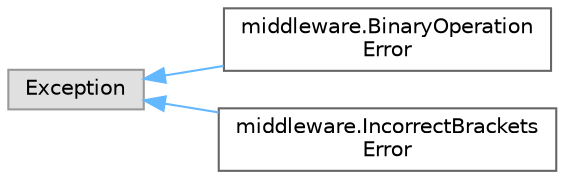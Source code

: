 digraph "Graphical Class Hierarchy"
{
 // LATEX_PDF_SIZE
  bgcolor="transparent";
  edge [fontname=Helvetica,fontsize=10,labelfontname=Helvetica,labelfontsize=10];
  node [fontname=Helvetica,fontsize=10,shape=box,height=0.2,width=0.4];
  rankdir="LR";
  Node0 [label="Exception",height=0.2,width=0.4,color="grey60", fillcolor="#E0E0E0", style="filled",tooltip=" "];
  Node0 -> Node1 [dir="back",color="steelblue1",style="solid"];
  Node1 [label="middleware.BinaryOperation\lError",height=0.2,width=0.4,color="grey40", fillcolor="white", style="filled",URL="$classmiddleware_1_1BinaryOperationError.html",tooltip="Exception that is raised when binary operation is not between two operands."];
  Node0 -> Node2 [dir="back",color="steelblue1",style="solid"];
  Node2 [label="middleware.IncorrectBrackets\lError",height=0.2,width=0.4,color="grey40", fillcolor="white", style="filled",URL="$classmiddleware_1_1IncorrectBracketsError.html",tooltip="Exception that is raised when incorrect number of brackets are closed or opened."];
}
